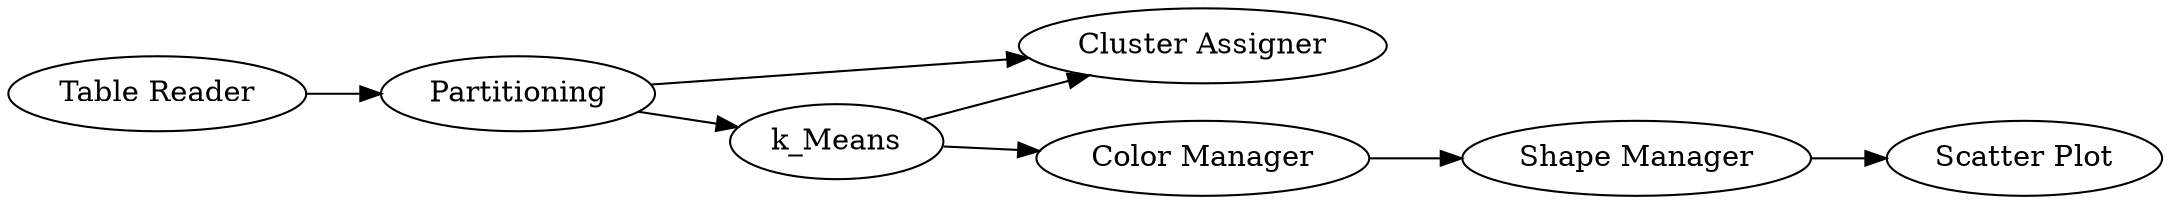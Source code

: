 digraph {
	7 -> 5
	3 -> 4
	1 -> 2
	2 -> 3
	6 -> 7
	2 -> 4
	3 -> 6
	5 [label="Scatter Plot"]
	1 [label="Table Reader"]
	7 [label="Shape Manager"]
	4 [label="Cluster Assigner"]
	6 [label="Color Manager"]
	3 [label=k_Means]
	2 [label=Partitioning]
	rankdir=LR
}
